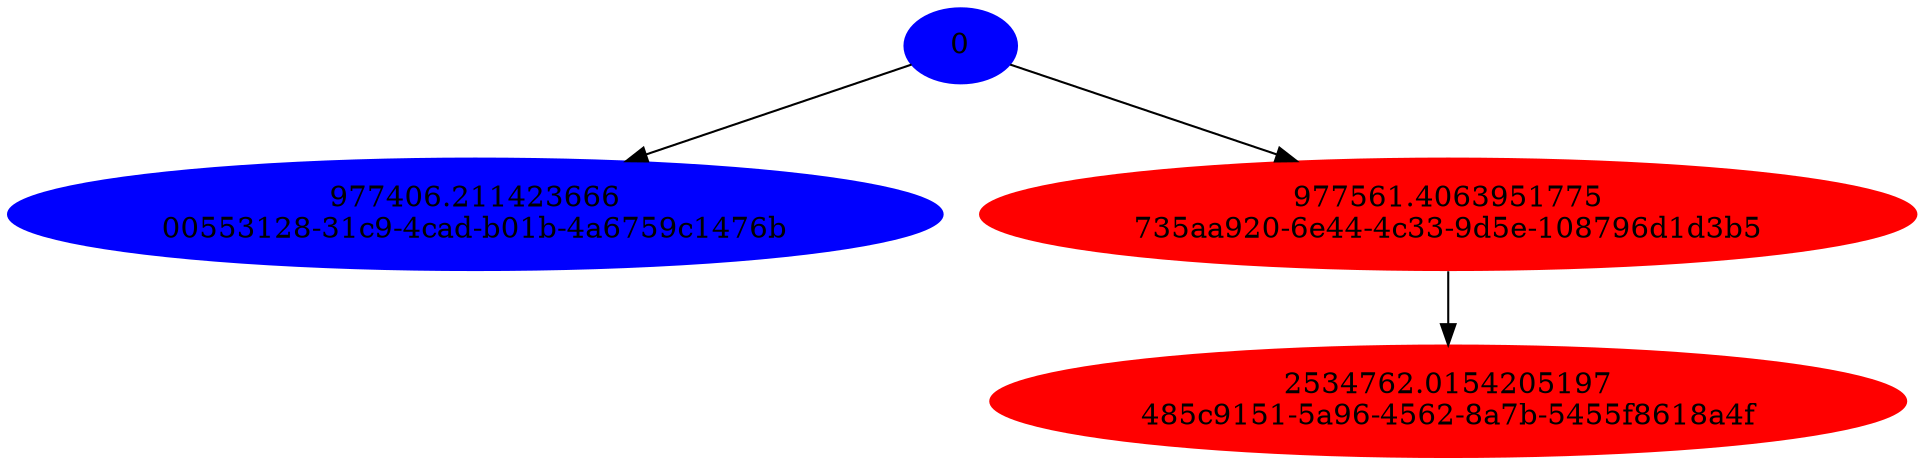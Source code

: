 // Tree
digraph {
	0 [label=0 color=blue style=filled]
	"00553128-31c9-4cad-b01b-4a6759c1476b" [label="977406.211423666
00553128-31c9-4cad-b01b-4a6759c1476b" color=blue style=filled]
	"735aa920-6e44-4c33-9d5e-108796d1d3b5" [label="977561.4063951775
735aa920-6e44-4c33-9d5e-108796d1d3b5" color=red style=filled]
	"485c9151-5a96-4562-8a7b-5455f8618a4f" [label="2534762.0154205197
485c9151-5a96-4562-8a7b-5455f8618a4f" color=red style=filled]
	0 -> "00553128-31c9-4cad-b01b-4a6759c1476b"
	0 -> "735aa920-6e44-4c33-9d5e-108796d1d3b5"
	"735aa920-6e44-4c33-9d5e-108796d1d3b5" -> "485c9151-5a96-4562-8a7b-5455f8618a4f"
}
